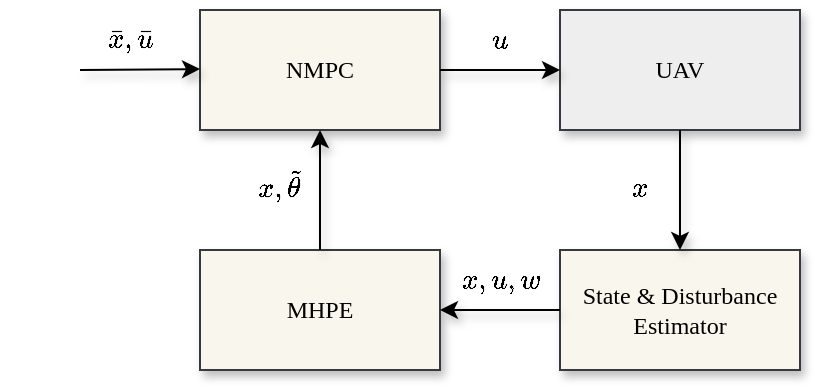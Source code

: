 <mxfile version="24.7.17">
  <diagram name="Page-1" id="Wh_UAKfa1ss6mBT9XZtX">
    <mxGraphModel dx="530" dy="397" grid="1" gridSize="10" guides="1" tooltips="1" connect="1" arrows="1" fold="1" page="1" pageScale="1" pageWidth="850" pageHeight="1100" math="1" shadow="0">
      <root>
        <mxCell id="0" />
        <mxCell id="1" parent="0" />
        <mxCell id="2Eo_G04H0s8jxTTbh5jX-20" value="$$\bar{x}, \bar{u}$$" style="text;html=1;align=center;verticalAlign=middle;resizable=0;points=[];autosize=1;strokeColor=none;fillColor=none;" parent="1" vertex="1">
          <mxGeometry x="20" y="60.0" width="130" height="30" as="geometry" />
        </mxCell>
        <mxCell id="2Eo_G04H0s8jxTTbh5jX-13" value="$$x, \tilde{\theta}$$" style="text;html=1;align=center;verticalAlign=middle;resizable=0;points=[];autosize=1;strokeColor=none;fillColor=none;shadow=1;" parent="1" vertex="1">
          <mxGeometry x="94" y="132" width="130" height="30" as="geometry" />
        </mxCell>
        <mxCell id="2Eo_G04H0s8jxTTbh5jX-1" value="NMPC" style="rounded=0;whiteSpace=wrap;html=1;fontFamily=Times New Roman;fillColor=#f9f7ed;strokeColor=#36393d;shadow=1;" parent="1" vertex="1">
          <mxGeometry x="120" y="60" width="120" height="60" as="geometry" />
        </mxCell>
        <mxCell id="2Eo_G04H0s8jxTTbh5jX-2" value="UAV" style="rounded=0;whiteSpace=wrap;html=1;fontFamily=Times New Roman;fillColor=#eeeeee;strokeColor=#36393d;shadow=1;" parent="1" vertex="1">
          <mxGeometry x="300" y="60" width="120" height="60" as="geometry" />
        </mxCell>
        <mxCell id="2Eo_G04H0s8jxTTbh5jX-4" value="MHPE" style="rounded=0;whiteSpace=wrap;html=1;fontFamily=Times New Roman;fillColor=#f9f7ed;strokeColor=#36393d;shadow=1;" parent="1" vertex="1">
          <mxGeometry x="120" y="180" width="120" height="60" as="geometry" />
        </mxCell>
        <mxCell id="2Eo_G04H0s8jxTTbh5jX-5" value="State &amp;amp; Disturbance Estimator" style="rounded=0;whiteSpace=wrap;html=1;fontFamily=Times New Roman;fillColor=#f9f7ed;strokeColor=#36393d;shadow=1;" parent="1" vertex="1">
          <mxGeometry x="300" y="180" width="120" height="60" as="geometry" />
        </mxCell>
        <mxCell id="2Eo_G04H0s8jxTTbh5jX-6" value="" style="endArrow=classic;html=1;rounded=0;entryX=0;entryY=0.5;entryDx=0;entryDy=0;exitX=1;exitY=0.5;exitDx=0;exitDy=0;shadow=1;" parent="1" target="2Eo_G04H0s8jxTTbh5jX-2" edge="1" source="2Eo_G04H0s8jxTTbh5jX-1">
          <mxGeometry width="50" height="50" relative="1" as="geometry">
            <mxPoint x="240" y="70" as="sourcePoint" />
            <mxPoint x="290" y="20" as="targetPoint" />
          </mxGeometry>
        </mxCell>
        <mxCell id="2Eo_G04H0s8jxTTbh5jX-7" value="" style="endArrow=classic;html=1;rounded=0;entryX=0;entryY=0.5;entryDx=0;entryDy=0;shadow=1;" parent="1" edge="1">
          <mxGeometry width="50" height="50" relative="1" as="geometry">
            <mxPoint x="60" y="90" as="sourcePoint" />
            <mxPoint x="120" y="89.52" as="targetPoint" />
          </mxGeometry>
        </mxCell>
        <mxCell id="2Eo_G04H0s8jxTTbh5jX-8" value="" style="endArrow=classic;html=1;rounded=0;entryX=0.5;entryY=0;entryDx=0;entryDy=0;exitX=0.5;exitY=1;exitDx=0;exitDy=0;shadow=1;" parent="1" source="2Eo_G04H0s8jxTTbh5jX-2" target="2Eo_G04H0s8jxTTbh5jX-5" edge="1">
          <mxGeometry width="50" height="50" relative="1" as="geometry">
            <mxPoint x="380" y="100" as="sourcePoint" />
            <mxPoint x="430" y="50" as="targetPoint" />
          </mxGeometry>
        </mxCell>
        <mxCell id="2Eo_G04H0s8jxTTbh5jX-9" value="" style="endArrow=classic;html=1;rounded=0;exitX=0;exitY=0.5;exitDx=0;exitDy=0;entryX=1;entryY=0.5;entryDx=0;entryDy=0;shadow=1;" parent="1" source="2Eo_G04H0s8jxTTbh5jX-5" target="2Eo_G04H0s8jxTTbh5jX-4" edge="1">
          <mxGeometry width="50" height="50" relative="1" as="geometry">
            <mxPoint x="280" y="180" as="sourcePoint" />
            <mxPoint x="330" y="130" as="targetPoint" />
          </mxGeometry>
        </mxCell>
        <mxCell id="2Eo_G04H0s8jxTTbh5jX-10" value="" style="endArrow=classic;html=1;rounded=0;exitX=0.5;exitY=0;exitDx=0;exitDy=0;entryX=0.5;entryY=1;entryDx=0;entryDy=0;shadow=1;" parent="1" source="2Eo_G04H0s8jxTTbh5jX-4" target="2Eo_G04H0s8jxTTbh5jX-1" edge="1">
          <mxGeometry width="50" height="50" relative="1" as="geometry">
            <mxPoint x="90" y="190" as="sourcePoint" />
            <mxPoint x="140" y="140" as="targetPoint" />
          </mxGeometry>
        </mxCell>
        <mxCell id="2Eo_G04H0s8jxTTbh5jX-12" value="$$x, u, w$$" style="text;html=1;align=center;verticalAlign=middle;resizable=0;points=[];autosize=1;strokeColor=none;fillColor=none;shadow=1;" parent="1" vertex="1">
          <mxGeometry x="230" y="180" width="80" height="30" as="geometry" />
        </mxCell>
        <mxCell id="2Eo_G04H0s8jxTTbh5jX-14" value="$$x$$" style="text;html=1;align=center;verticalAlign=middle;resizable=0;points=[];autosize=1;strokeColor=none;fillColor=none;shadow=1;" parent="1" vertex="1">
          <mxGeometry x="310" y="134" width="60" height="30" as="geometry" />
        </mxCell>
        <mxCell id="2Eo_G04H0s8jxTTbh5jX-15" value="$$u$$" style="text;html=1;align=center;verticalAlign=middle;resizable=0;points=[];autosize=1;strokeColor=none;fillColor=none;shadow=1;" parent="1" vertex="1">
          <mxGeometry x="240" y="60" width="60" height="30" as="geometry" />
        </mxCell>
      </root>
    </mxGraphModel>
  </diagram>
</mxfile>

